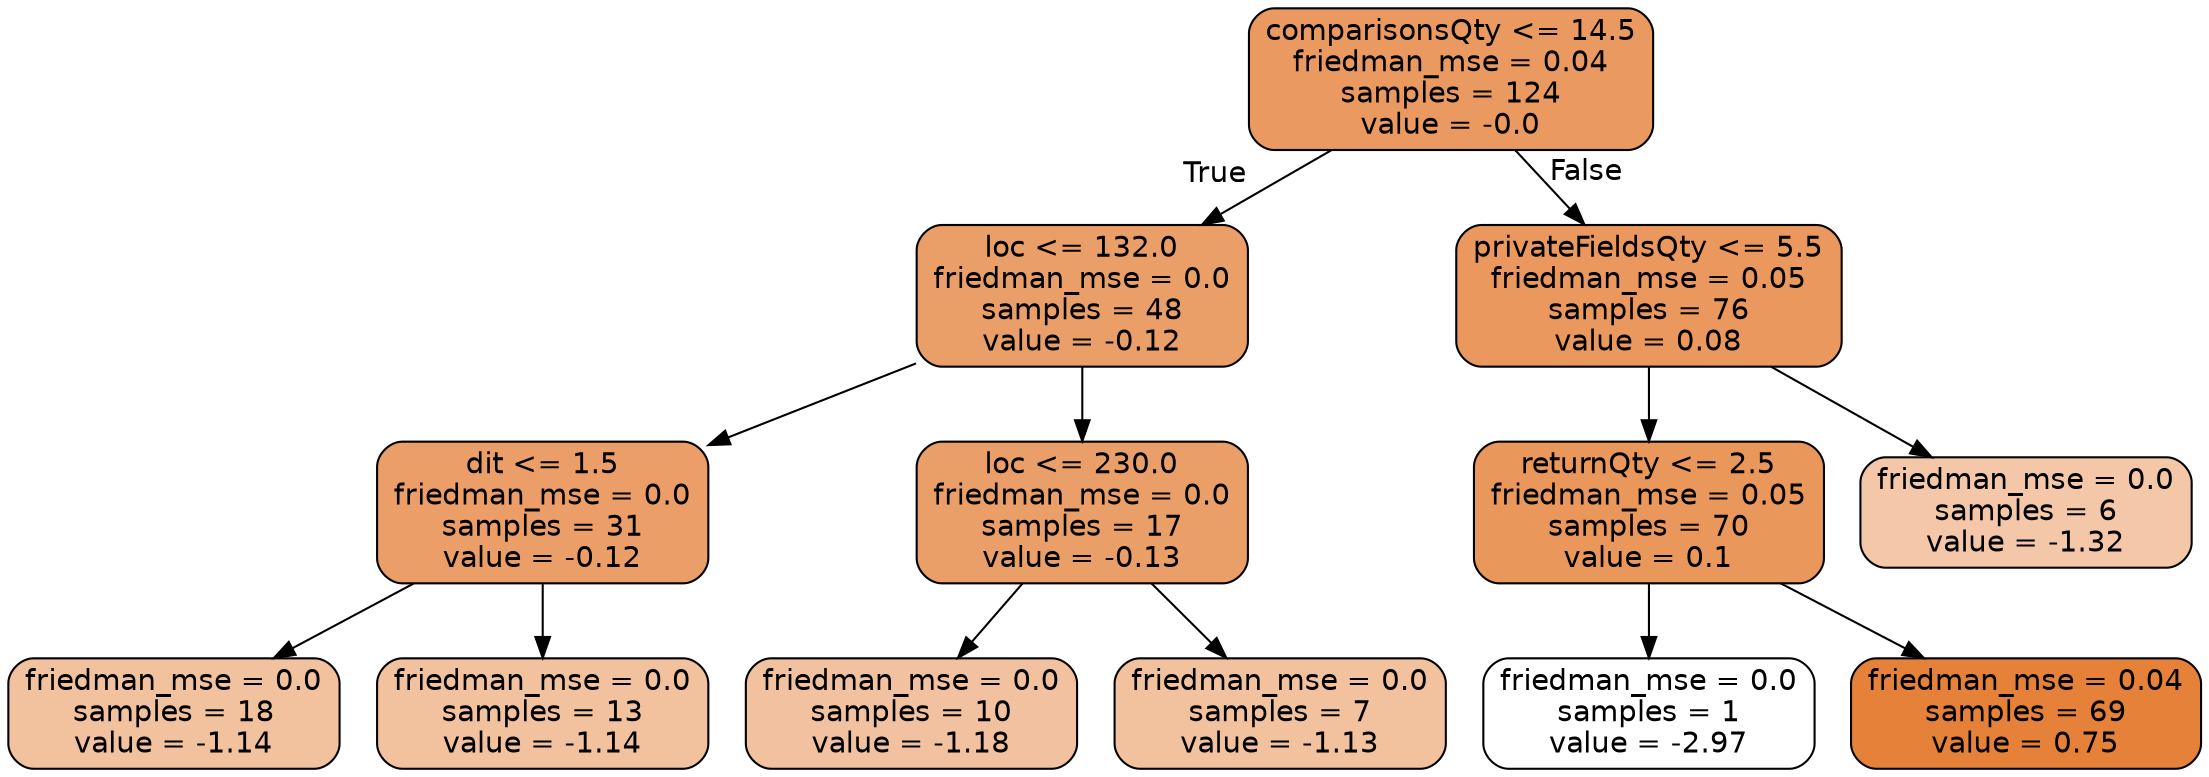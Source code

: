 digraph Tree {
node [shape=box, style="filled, rounded", color="black", fontname="helvetica"] ;
edge [fontname="helvetica"] ;
0 [label="comparisonsQty <= 14.5\nfriedman_mse = 0.04\nsamples = 124\nvalue = -0.0", fillcolor="#ea9a61"] ;
1 [label="loc <= 132.0\nfriedman_mse = 0.0\nsamples = 48\nvalue = -0.12", fillcolor="#eb9f68"] ;
0 -> 1 [labeldistance=2.5, labelangle=45, headlabel="True"] ;
7 [label="dit <= 1.5\nfriedman_mse = 0.0\nsamples = 31\nvalue = -0.12", fillcolor="#eb9e67"] ;
1 -> 7 ;
11 [label="friedman_mse = 0.0\nsamples = 18\nvalue = -1.14", fillcolor="#f2c19d"] ;
7 -> 11 ;
12 [label="friedman_mse = 0.0\nsamples = 13\nvalue = -1.14", fillcolor="#f2c19d"] ;
7 -> 12 ;
8 [label="loc <= 230.0\nfriedman_mse = 0.0\nsamples = 17\nvalue = -0.13", fillcolor="#eb9f68"] ;
1 -> 8 ;
9 [label="friedman_mse = 0.0\nsamples = 10\nvalue = -1.18", fillcolor="#f2c2a0"] ;
8 -> 9 ;
10 [label="friedman_mse = 0.0\nsamples = 7\nvalue = -1.13", fillcolor="#f2c19d"] ;
8 -> 10 ;
2 [label="privateFieldsQty <= 5.5\nfriedman_mse = 0.05\nsamples = 76\nvalue = 0.08", fillcolor="#ea985d"] ;
0 -> 2 [labeldistance=2.5, labelangle=-45, headlabel="False"] ;
3 [label="returnQty <= 2.5\nfriedman_mse = 0.05\nsamples = 70\nvalue = 0.1", fillcolor="#ea975b"] ;
2 -> 3 ;
5 [label="friedman_mse = 0.0\nsamples = 1\nvalue = -2.97", fillcolor="#ffffff"] ;
3 -> 5 ;
6 [label="friedman_mse = 0.04\nsamples = 69\nvalue = 0.75", fillcolor="#e58139"] ;
3 -> 6 ;
4 [label="friedman_mse = 0.0\nsamples = 6\nvalue = -1.32", fillcolor="#f3c7a7"] ;
2 -> 4 ;
}